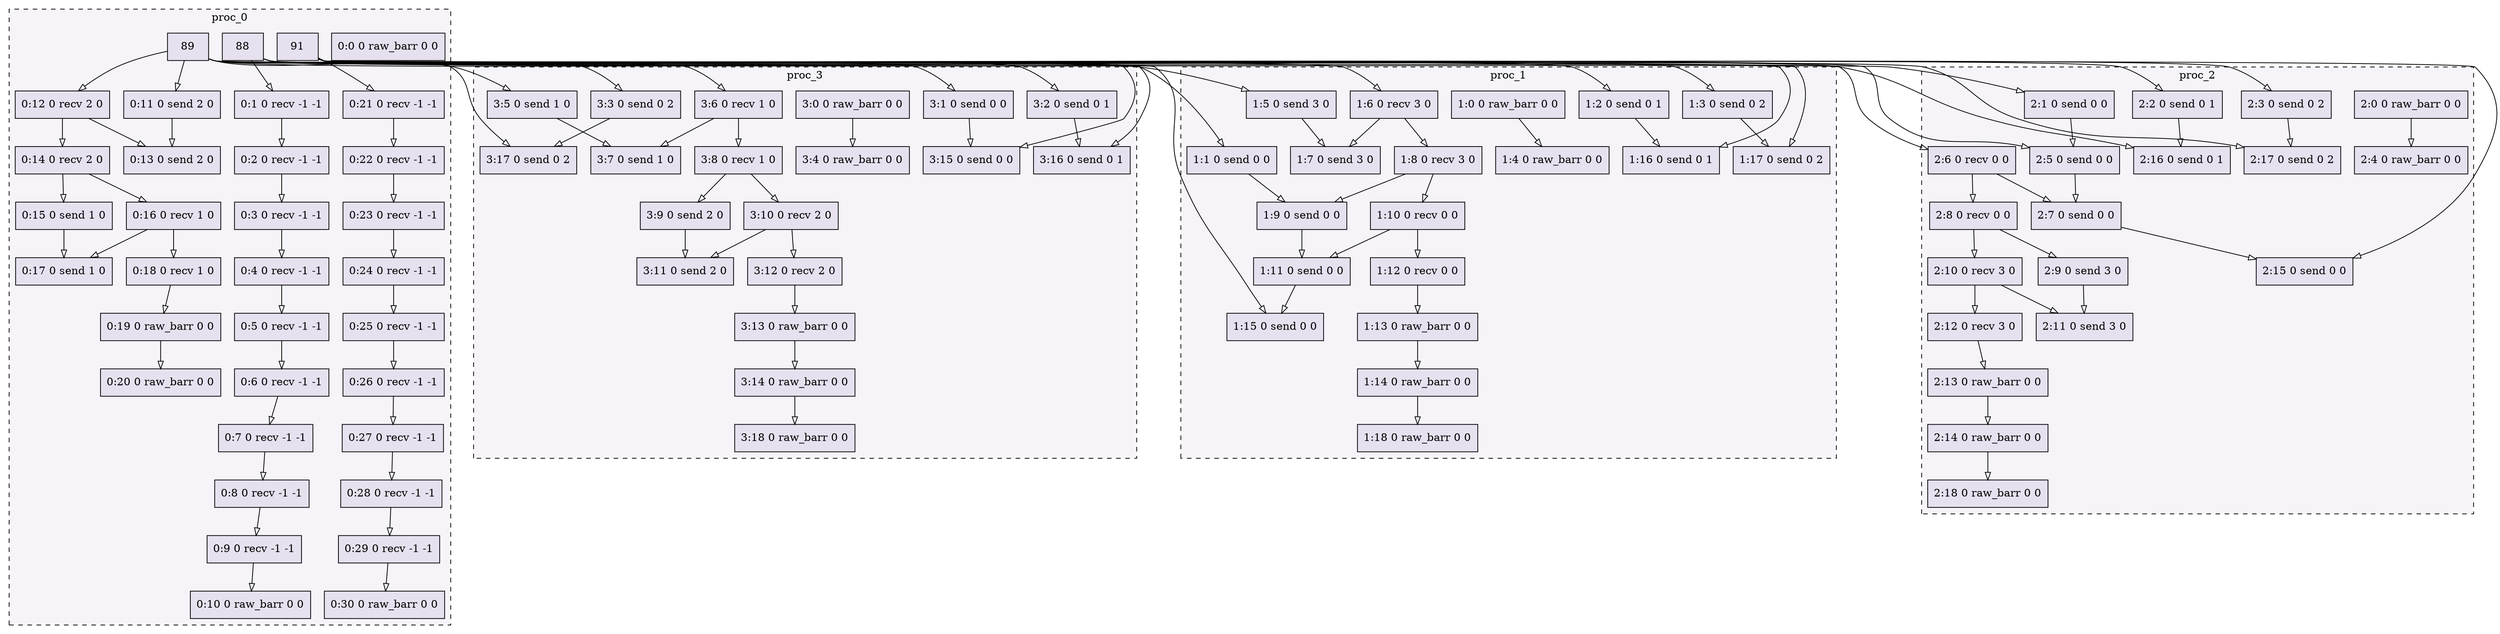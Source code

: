 digraph{node[shape=record style=filled colorscheme=purd9 fillcolor=2];subgraph cluster0{style=dashed;colorscheme=purd9;bgcolor=1;edge[arrowhead=empty];label=proc_0;0[label="0:0 0 raw_barr 0 0"];1[label="0:1 0 recv -1 -1"];2[label="0:2 0 recv -1 -1"];3[label="0:3 0 recv -1 -1"];4[label="0:4 0 recv -1 -1"];5[label="0:5 0 recv -1 -1"];6[label="0:6 0 recv -1 -1"];7[label="0:7 0 recv -1 -1"];8[label="0:8 0 recv -1 -1"];9[label="0:9 0 recv -1 -1"];10[label="0:10 0 raw_barr 0 0"];11[label="0:11 0 send 2 0"];12[label="0:12 0 recv 2 0"];13[label="0:13 0 send 2 0"];14[label="0:14 0 recv 2 0"];15[label="0:15 0 send 1 0"];16[label="0:16 0 recv 1 0"];17[label="0:17 0 send 1 0"];18[label="0:18 0 recv 1 0"];19[label="0:19 0 raw_barr 0 0"];20[label="0:20 0 raw_barr 0 0"];21[label="0:21 0 recv -1 -1"];22[label="0:22 0 recv -1 -1"];23[label="0:23 0 recv -1 -1"];24[label="0:24 0 recv -1 -1"];25[label="0:25 0 recv -1 -1"];26[label="0:26 0 recv -1 -1"];27[label="0:27 0 recv -1 -1"];28[label="0:28 0 recv -1 -1"];29[label="0:29 0 recv -1 -1"];30[label="0:30 0 raw_barr 0 0"];88->1;1->2;2->3;3->4;4->5;5->6;6->7;7->8;8->9;9->10;89->11;89->12;12->13;11->13;12->14;14->15;14->16;16->17;15->17;16->18;18->19;19->20;91->21;21->22;22->23;23->24;24->25;25->26;26->27;27->28;28->29;29->30;}subgraph cluster1{style=dashed;colorscheme=purd9;bgcolor=1;edge[arrowhead=empty];label=proc_1;31[label="1:0 0 raw_barr 0 0"];32[label="1:1 0 send 0 0"];33[label="1:2 0 send 0 1"];34[label="1:3 0 send 0 2"];35[label="1:4 0 raw_barr 0 0"];36[label="1:5 0 send 3 0"];37[label="1:6 0 recv 3 0"];38[label="1:7 0 send 3 0"];39[label="1:8 0 recv 3 0"];40[label="1:9 0 send 0 0"];41[label="1:10 0 recv 0 0"];42[label="1:11 0 send 0 0"];43[label="1:12 0 recv 0 0"];44[label="1:13 0 raw_barr 0 0"];45[label="1:14 0 raw_barr 0 0"];46[label="1:15 0 send 0 0"];47[label="1:16 0 send 0 1"];48[label="1:17 0 send 0 2"];49[label="1:18 0 raw_barr 0 0"];88->32;88->33;88->34;31->35;89->36;89->37;37->38;36->38;37->39;39->40;32->40;39->41;41->42;40->42;41->43;43->44;44->45;91->46;42->46;91->47;33->47;91->48;34->48;45->49;}subgraph cluster2{style=dashed;colorscheme=purd9;bgcolor=1;edge[arrowhead=empty];label=proc_2;50[label="2:0 0 raw_barr 0 0"];51[label="2:1 0 send 0 0"];52[label="2:2 0 send 0 1"];53[label="2:3 0 send 0 2"];54[label="2:4 0 raw_barr 0 0"];55[label="2:5 0 send 0 0"];56[label="2:6 0 recv 0 0"];57[label="2:7 0 send 0 0"];58[label="2:8 0 recv 0 0"];59[label="2:9 0 send 3 0"];60[label="2:10 0 recv 3 0"];61[label="2:11 0 send 3 0"];62[label="2:12 0 recv 3 0"];63[label="2:13 0 raw_barr 0 0"];64[label="2:14 0 raw_barr 0 0"];65[label="2:15 0 send 0 0"];66[label="2:16 0 send 0 1"];67[label="2:17 0 send 0 2"];68[label="2:18 0 raw_barr 0 0"];88->51;88->52;88->53;50->54;89->55;51->55;89->56;56->57;55->57;56->58;58->59;58->60;60->61;59->61;60->62;62->63;63->64;91->65;57->65;91->66;52->66;91->67;53->67;64->68;}subgraph cluster3{style=dashed;colorscheme=purd9;bgcolor=1;edge[arrowhead=empty];label=proc_3;69[label="3:0 0 raw_barr 0 0"];70[label="3:1 0 send 0 0"];71[label="3:2 0 send 0 1"];72[label="3:3 0 send 0 2"];73[label="3:4 0 raw_barr 0 0"];74[label="3:5 0 send 1 0"];75[label="3:6 0 recv 1 0"];76[label="3:7 0 send 1 0"];77[label="3:8 0 recv 1 0"];78[label="3:9 0 send 2 0"];79[label="3:10 0 recv 2 0"];80[label="3:11 0 send 2 0"];81[label="3:12 0 recv 2 0"];82[label="3:13 0 raw_barr 0 0"];83[label="3:14 0 raw_barr 0 0"];84[label="3:15 0 send 0 0"];85[label="3:16 0 send 0 1"];86[label="3:17 0 send 0 2"];87[label="3:18 0 raw_barr 0 0"];88->70;88->71;88->72;69->73;89->74;89->75;75->76;74->76;75->77;77->78;77->79;79->80;78->80;79->81;81->82;82->83;91->84;70->84;91->85;71->85;91->86;72->86;83->87;}}
